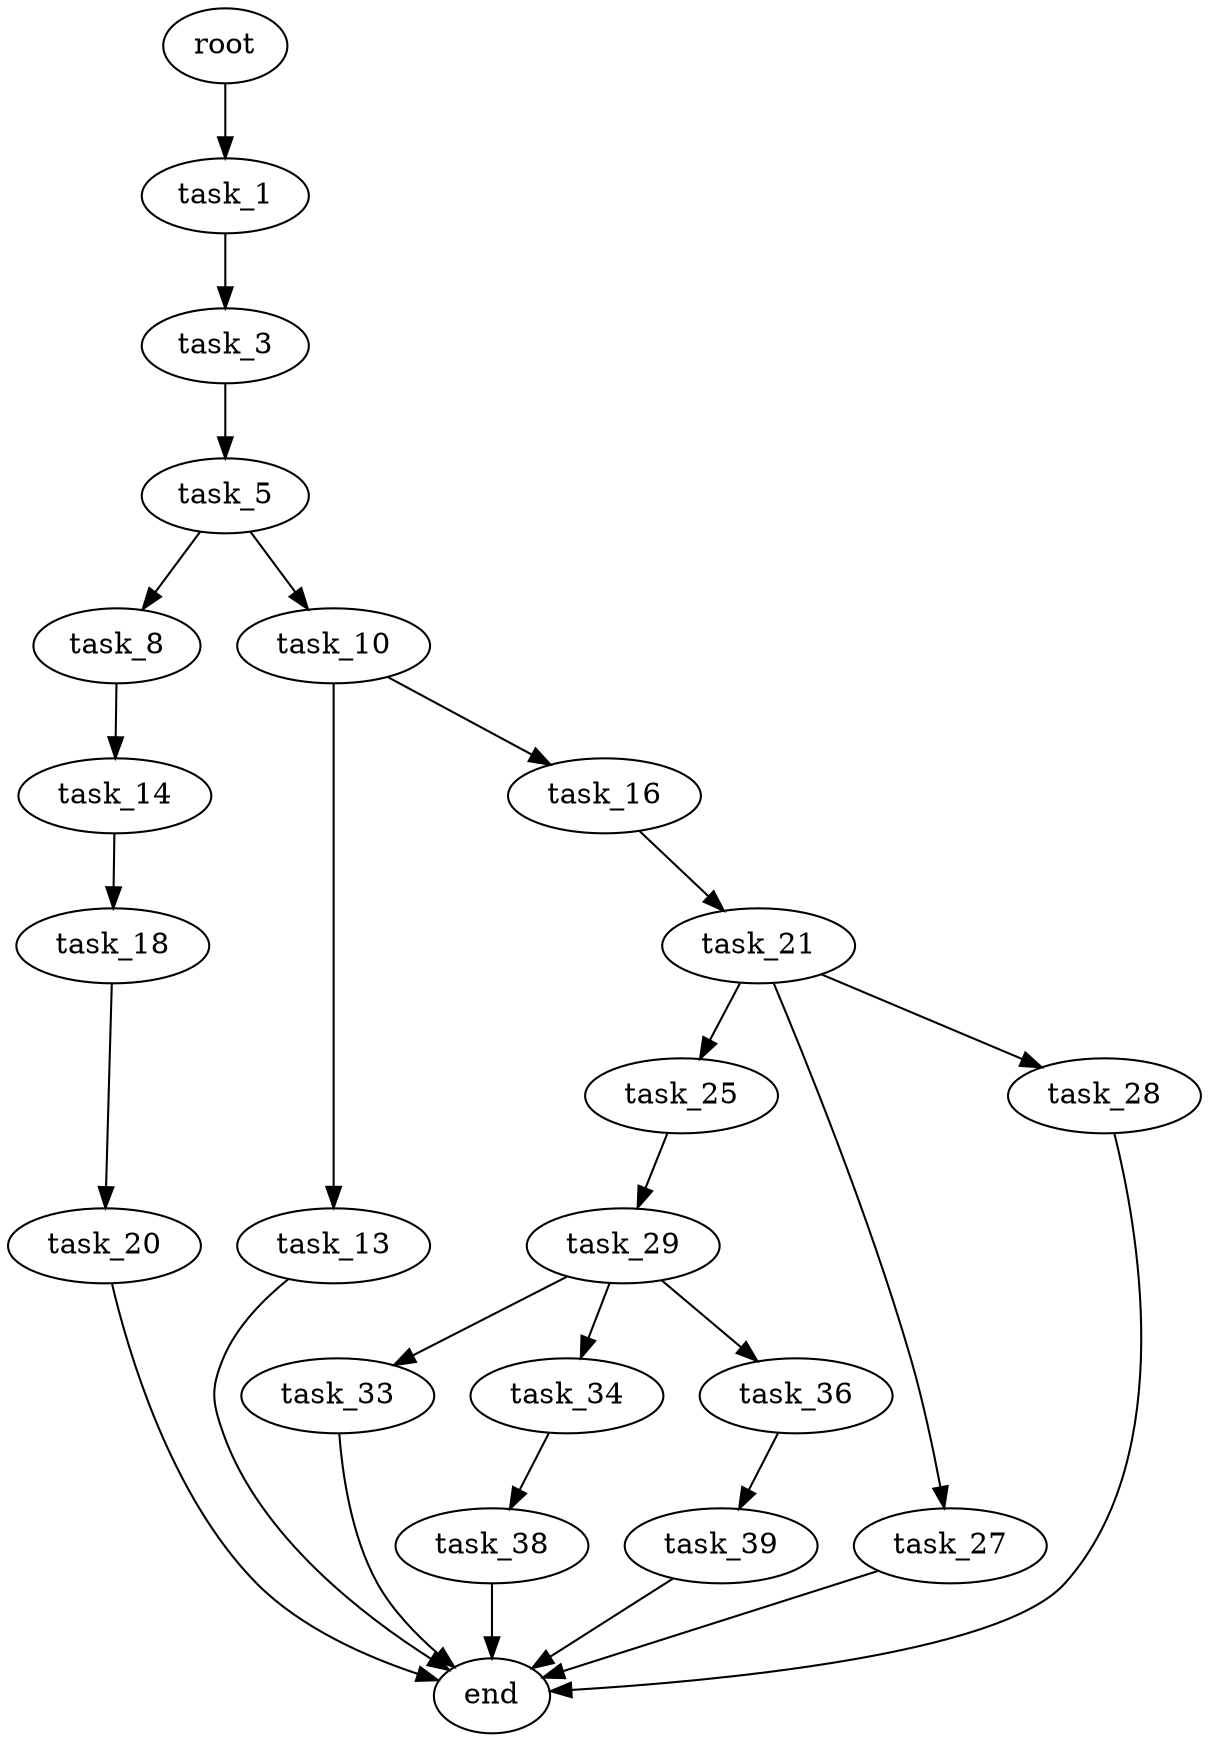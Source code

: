 digraph G {
  root [size="0.000000"];
  task_1 [size="515627457037.000000"];
  task_3 [size="1073741824000.000000"];
  task_5 [size="1089004233.000000"];
  task_8 [size="51228390823.000000"];
  task_10 [size="6913933033.000000"];
  task_13 [size="782757789696.000000"];
  task_14 [size="453482492.000000"];
  task_16 [size="368293445632.000000"];
  task_18 [size="646135721989.000000"];
  task_20 [size="1073741824000.000000"];
  task_21 [size="137036533095.000000"];
  task_25 [size="15092897279.000000"];
  task_27 [size="549755813888.000000"];
  task_28 [size="3436247742.000000"];
  task_29 [size="4624248183.000000"];
  task_33 [size="8589934592.000000"];
  task_34 [size="27048306789.000000"];
  task_36 [size="3550517520.000000"];
  task_38 [size="7331941072.000000"];
  task_39 [size="134217728000.000000"];
  end [size="0.000000"];

  root -> task_1 [size="1.000000"];
  task_1 -> task_3 [size="411041792.000000"];
  task_3 -> task_5 [size="838860800.000000"];
  task_5 -> task_8 [size="75497472.000000"];
  task_5 -> task_10 [size="75497472.000000"];
  task_8 -> task_14 [size="838860800.000000"];
  task_10 -> task_13 [size="134217728.000000"];
  task_10 -> task_16 [size="134217728.000000"];
  task_13 -> end [size="1.000000"];
  task_14 -> task_18 [size="33554432.000000"];
  task_16 -> task_21 [size="411041792.000000"];
  task_18 -> task_20 [size="679477248.000000"];
  task_20 -> end [size="1.000000"];
  task_21 -> task_25 [size="134217728.000000"];
  task_21 -> task_27 [size="134217728.000000"];
  task_21 -> task_28 [size="134217728.000000"];
  task_25 -> task_29 [size="411041792.000000"];
  task_27 -> end [size="1.000000"];
  task_28 -> end [size="1.000000"];
  task_29 -> task_33 [size="536870912.000000"];
  task_29 -> task_34 [size="536870912.000000"];
  task_29 -> task_36 [size="536870912.000000"];
  task_33 -> end [size="1.000000"];
  task_34 -> task_38 [size="536870912.000000"];
  task_36 -> task_39 [size="134217728.000000"];
  task_38 -> end [size="1.000000"];
  task_39 -> end [size="1.000000"];
}
